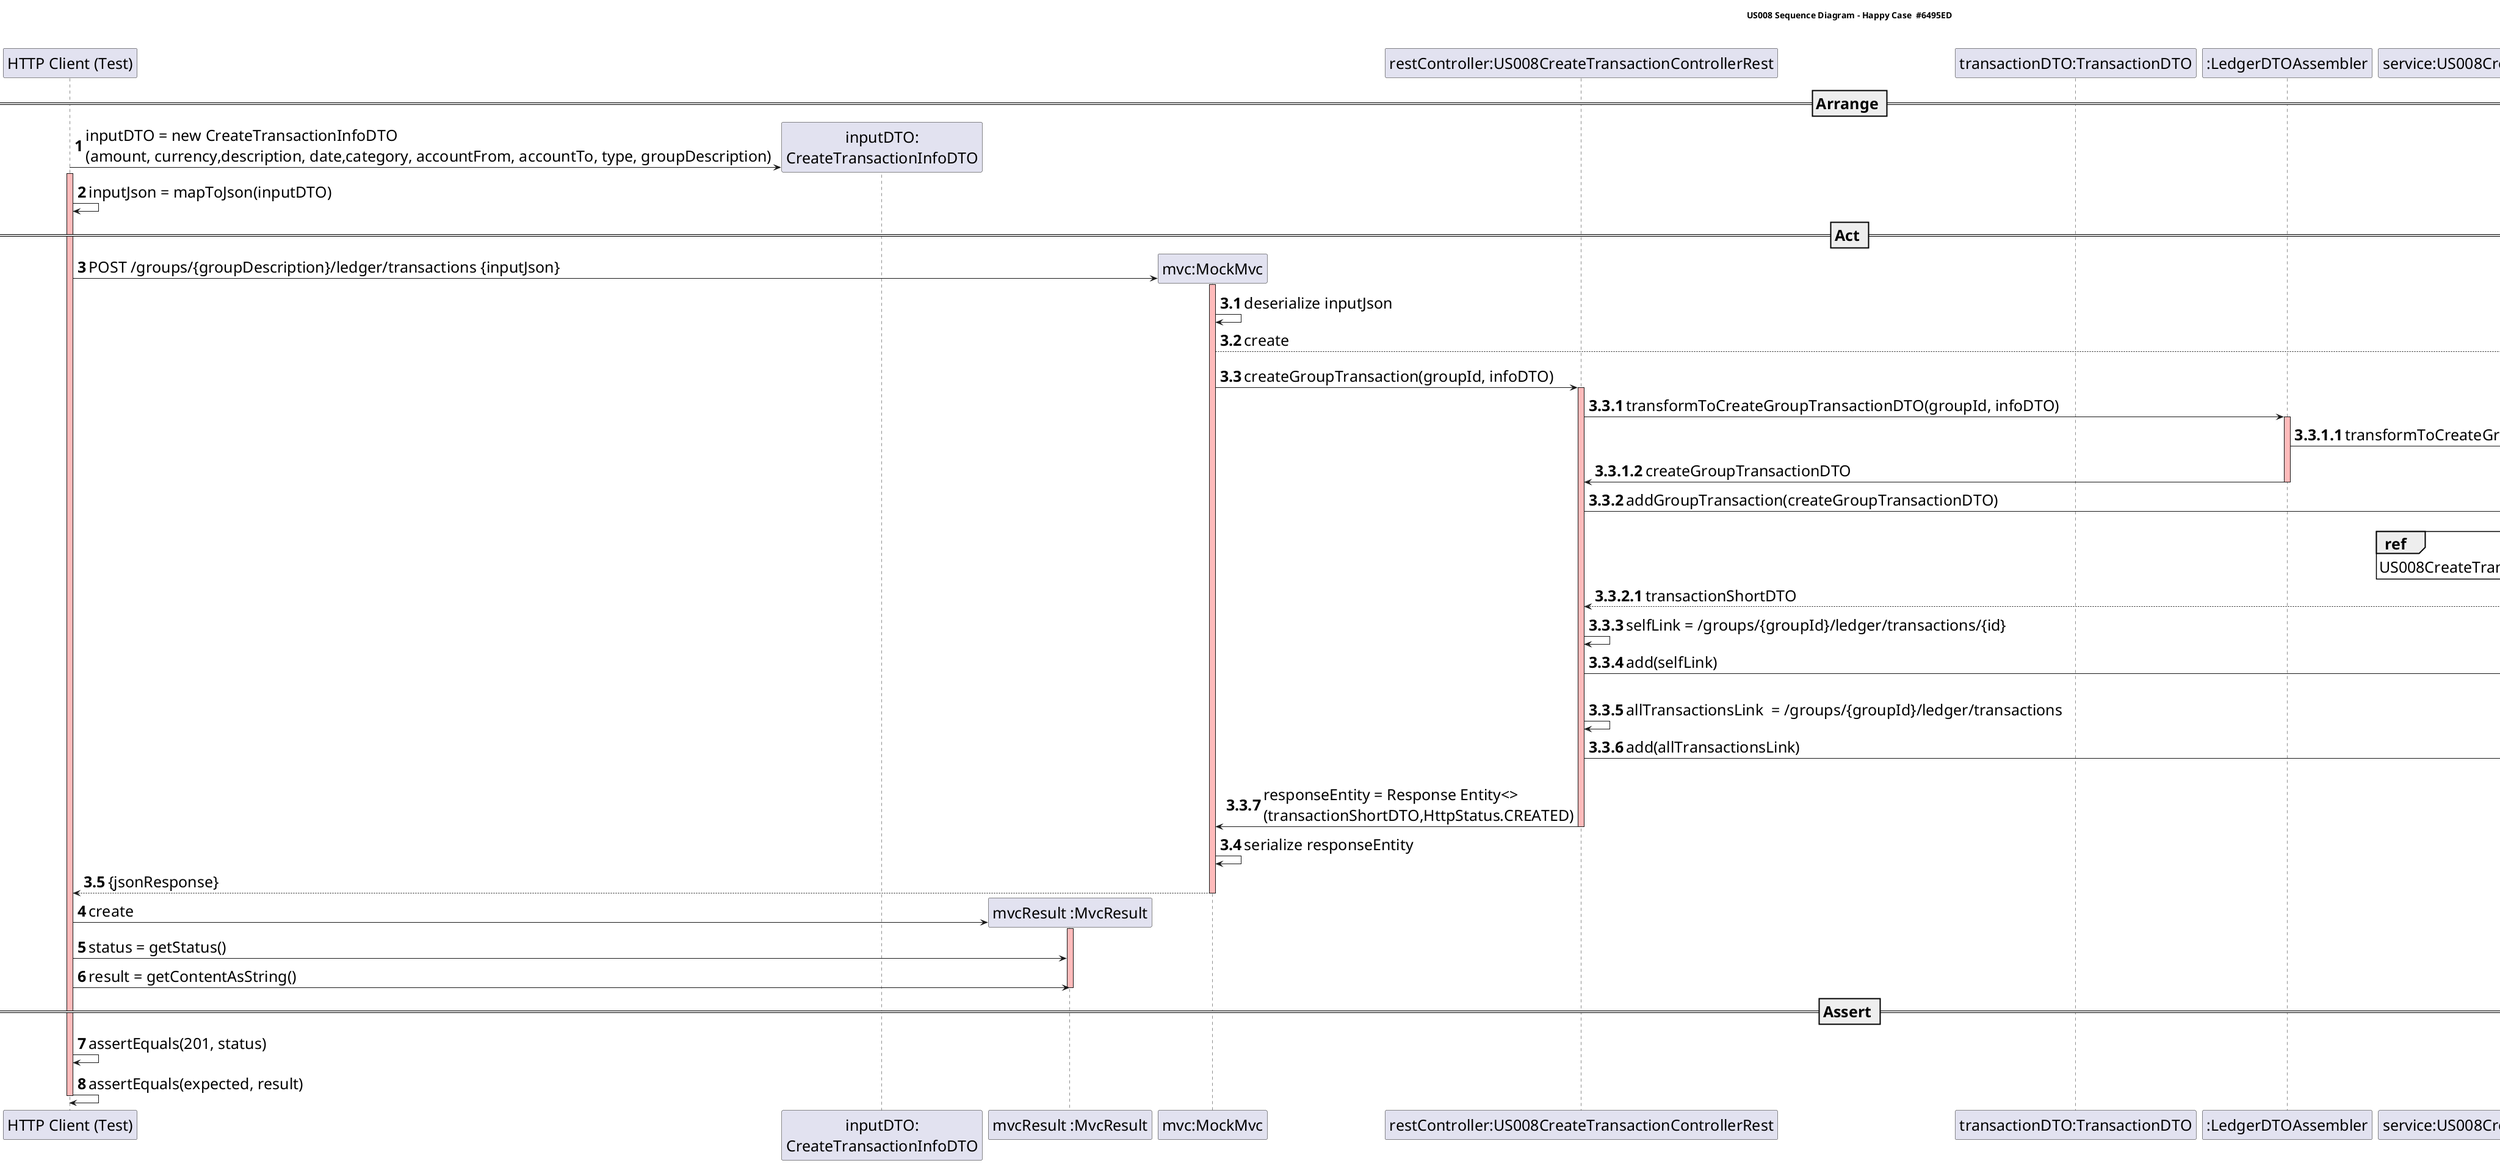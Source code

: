 @startuml
skinparam DefaultFontSize 25

title US008 Sequence Diagram - Happy Case  #6495ED

participant "HTTP Client (Test)"
participant "inputDTO:\nCreateTransactionInfoDTO"
participant "mvcResult :MvcResult"
participant "mvc:MockMvc"
participant "restController:US008CreateTransactionControllerRest"
participant "transactionDTO:TransactionDTO"
participant ":LedgerDTOAssembler"
participant "service:US008CreateTransactionService"
participant "infoDTO:CreateTransactionInfoDTO"

== Arrange ==
autonumber

create "inputDTO:\nCreateTransactionInfoDTO"
"HTTP Client (Test)" -> "inputDTO:\nCreateTransactionInfoDTO": inputDTO = new CreateTransactionInfoDTO\n(amount, currency,description, date,category, accountFrom, accountTo, type, groupDescription)
activate "HTTP Client (Test)" #FFBBBB
"HTTP Client (Test)" -> "HTTP Client (Test)": inputJson = mapToJson(inputDTO)

== Act ==

create "mvc:MockMvc"
"HTTP Client (Test)" -> "mvc:MockMvc" :POST /groups/{groupDescription}/ledger/transactions {inputJson}
activate "mvc:MockMvc"  #FFBBBB

autonumber 3.1
"mvc:MockMvc" -> "mvc:MockMvc" :  deserialize inputJson

create "infoDTO:CreateTransactionInfoDTO"
"mvc:MockMvc"-->"infoDTO:CreateTransactionInfoDTO": create

"mvc:MockMvc"-> "restController:US008CreateTransactionControllerRest": createGroupTransaction(groupId, infoDTO)
activate "restController:US008CreateTransactionControllerRest" #FFBBBB

autonumber 3.3.1
"restController:US008CreateTransactionControllerRest"-> ":LedgerDTOAssembler": transformToCreateGroupTransactionDTO(groupId, infoDTO)
activate ":LedgerDTOAssembler"  #FFBBBB

autonumber 3.3.1.1
create "createGroupTransactionDTO:CreateGroupTransactionDTO"
":LedgerDTOAssembler" -> "createGroupTransactionDTO:CreateGroupTransactionDTO": transformToCreateGroupTransactionDTO(groupId, infoDTO)

":LedgerDTOAssembler" -> "restController:US008CreateTransactionControllerRest" : createGroupTransactionDTO

deactivate ":LedgerDTOAssembler"

autonumber 3.3.2
"restController:US008CreateTransactionControllerRest"->"service:US008CreateTransactionService": addGroupTransaction(createGroupTransactionDTO)
activate "service:US008CreateTransactionService" #FFBBBB

|||

ref over "service:US008CreateTransactionService" : US008CreateTransactionControllerRestPart1

autonumber 3.3.2.1
"service:US008CreateTransactionService" --> "restController:US008CreateTransactionControllerRest" : transactionShortDTO
deactivate "service:US008CreateTransactionService"

autonumber 3.3.3
"restController:US008CreateTransactionControllerRest"->"restController:US008CreateTransactionControllerRest": selfLink = /groups/{groupId}/ledger/transactions/{id}
"restController:US008CreateTransactionControllerRest"-> "transactionShortDTO:TransactionShortDTO": add(selfLink)
activate "transactionShortDTO:TransactionShortDTO" #FFBBBB
deactivate "transactionShortDTO:TransactionShortDTO" #FFBBBB

"restController:US008CreateTransactionControllerRest"->"restController:US008CreateTransactionControllerRest": allTransactionsLink  = /groups/{groupId}/ledger/transactions
"restController:US008CreateTransactionControllerRest"-> "transactionShortDTO:TransactionShortDTO": add(allTransactionsLink)
activate "transactionShortDTO:TransactionShortDTO" #FFBBBB
deactivate "transactionShortDTO:TransactionShortDTO" #FFBBBB

"restController:US008CreateTransactionControllerRest" -> "mvc:MockMvc": responseEntity = Response Entity<>\n(transactionShortDTO,HttpStatus.CREATED)
deactivate "restController:US008CreateTransactionControllerRest"

autonumber 3.4
"mvc:MockMvc" -> "mvc:MockMvc" : serialize responseEntity
"mvc:MockMvc" --> "HTTP Client (Test)" : {jsonResponse}
deactivate "mvc:MockMvc"

autonumber 4
create "mvcResult :MvcResult"
"HTTP Client (Test)" -> "mvcResult :MvcResult" : create
activate "mvcResult :MvcResult" #FFBBBB

"HTTP Client (Test)" -> "mvcResult :MvcResult" : status = getStatus()
"HTTP Client (Test)" -> "mvcResult :MvcResult" : result = getContentAsString()
deactivate "mvcResult :MvcResult" #FFBBBB

== Assert ==

"HTTP Client (Test)" -> "HTTP Client (Test)" : assertEquals(201, status)
"HTTP Client (Test)" -> "HTTP Client (Test)" : assertEquals(expected, result)
deactivate "HTTP Client (Test)" #FFBBBB

@enduml
